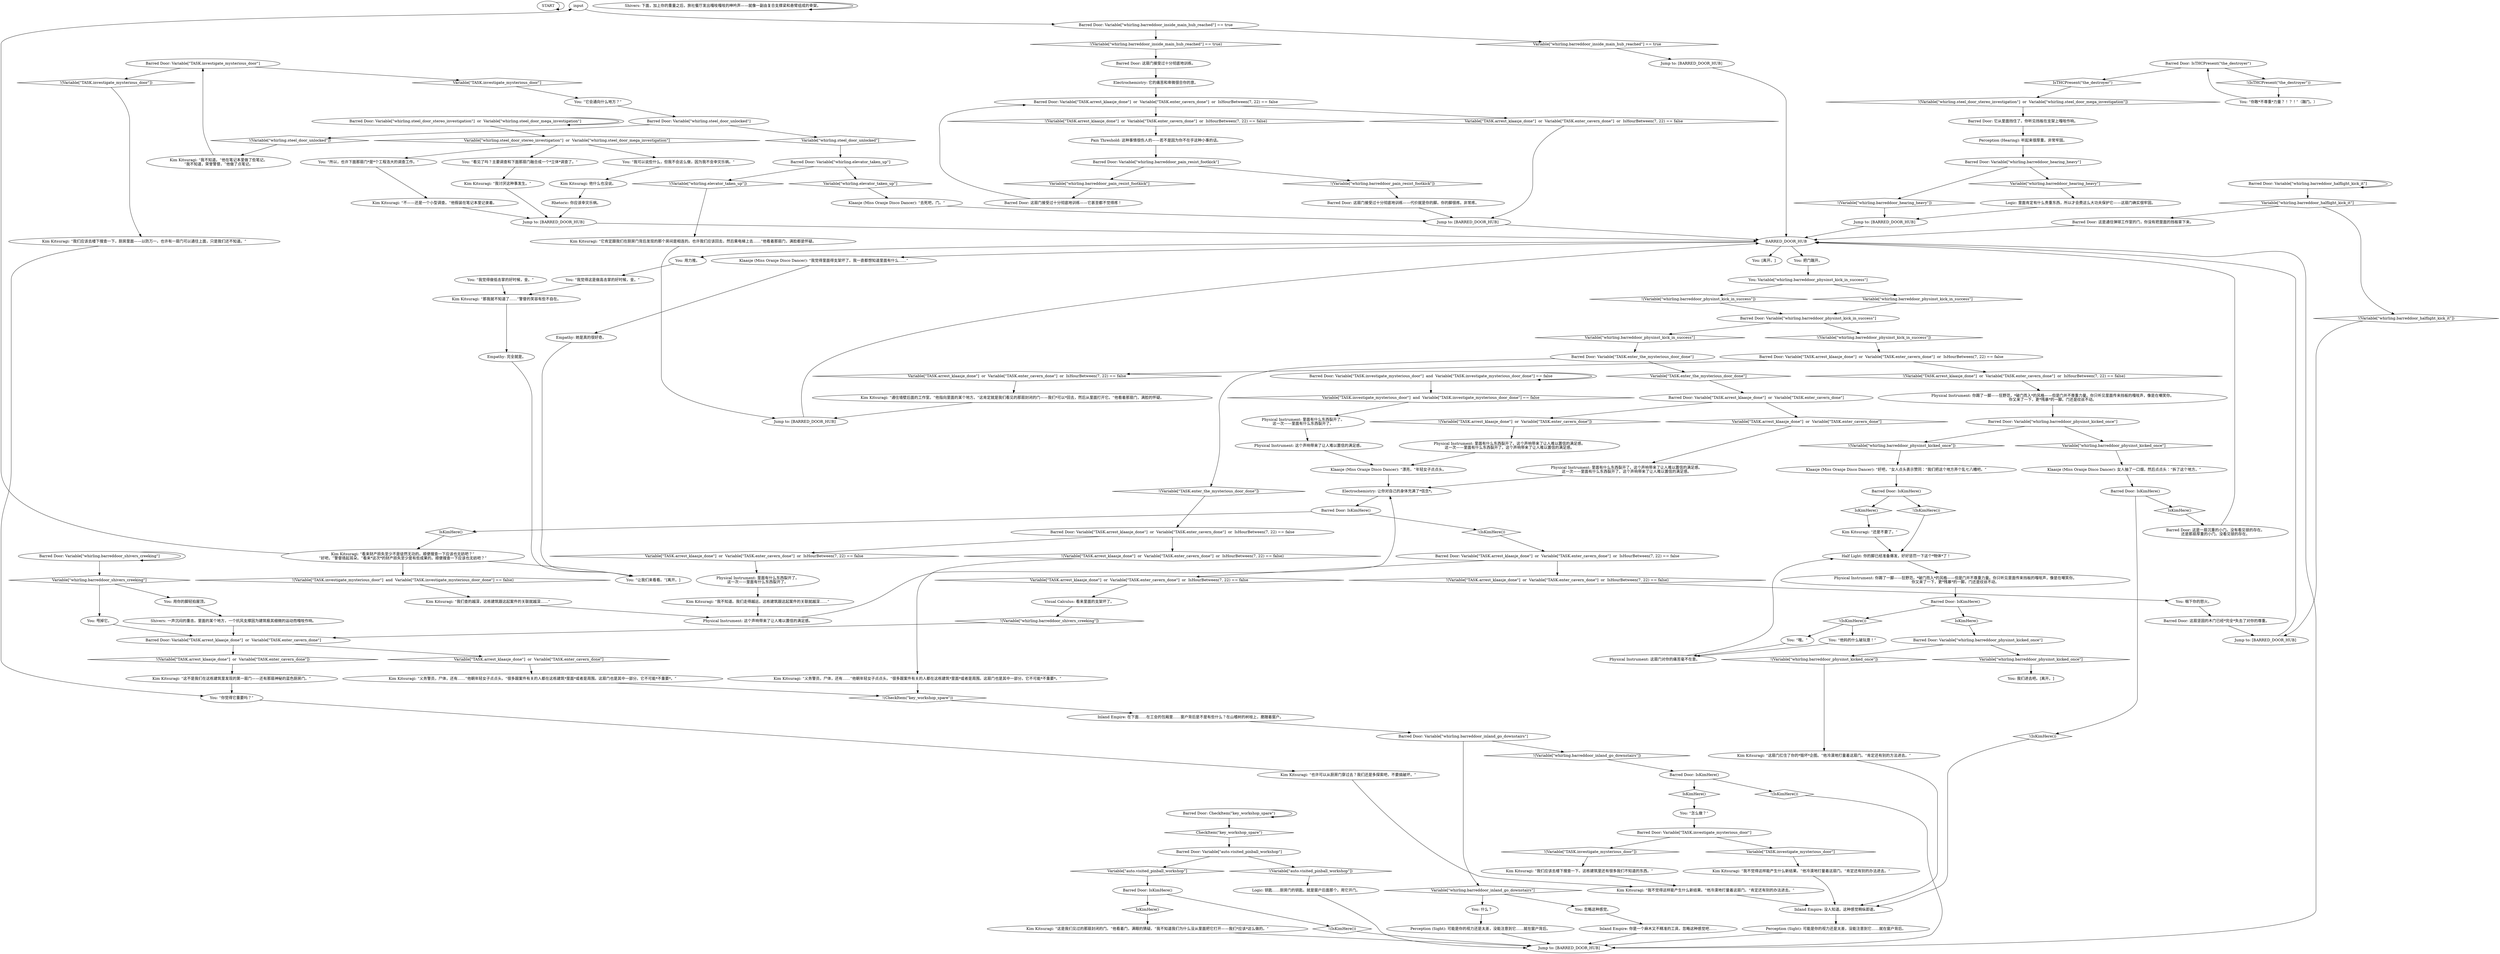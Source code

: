# WHIRLING F3 / BARRED DOOR
# This is the door on the roof. 
#Phys Inst white get in
# ==================================================
digraph G {
	  0 [label="START"];
	  1 [label="input"];
	  2 [label="You: “我觉得这是做高击掌的好时候，金。”"];
	  3 [label="Barred Door: 它从里面挡住了。你听见挡板在支架上嘎吱作响。"];
	  4 [label="Jump to: [BARRED_DOOR_HUB]"];
	  5 [label="Barred Door: 这是通往弹球工作室的门，你没有把里面的挡板拿下来。"];
	  6 [label="You: “你敢*不尊重*力量？！？！”（踹门。）"];
	  7 [label="Pain Threshold: 这种事情很伤人的——若不是因为你不在乎这种小事的话。"];
	  8 [label="Klaasje (Miss Oranje Disco Dancer): “去死吧，门。”"];
	  9 [label="Kim Kitsuragi: “通往墙壁后面的工作室。”他指向里面的某个地方。“这肯定就是我们看见的那扇封闭的门——我们*可以*回去，然后从里面打开它。”他看着那扇门，满脸的怀疑。"];
	  10 [label="Physical Instrument: 你踢了一脚——狂野范，*破门而入*的风格——但是门并不尊重力量。你只听见里面传来挡板的嘎吱声，像是在嘲笑你。\n你又来了一下，更*残暴*的一脚。门还是纹丝不动。"];
	  11 [label="Barred Door: Variable[\"whirling.barreddoor_halflight_kick_it\"]"];
	  12 [label="Variable[\"whirling.barreddoor_halflight_kick_it\"]", shape=diamond];
	  13 [label="!(Variable[\"whirling.barreddoor_halflight_kick_it\"])", shape=diamond];
	  14 [label="You: 咽下你的怒火。"];
	  15 [label="Klaasje (Miss Oranje Disco Dancer): “我觉得里面得支架坏了。我一直都想知道里面有什么……”"];
	  16 [label="You: “它会通向什么地方？”"];
	  17 [label="Kim Kitsuragi: “这不是我们在这栋建筑里发现的第一扇门——还有那扇神秘的蓝色厨房门。”"];
	  18 [label="Kim Kitsuragi: “义务警员，尸体，还有……”他朝年轻女子点点头。“很多跟案件有关的人都在这栋建筑*里面*或者是周围。这扇门也是其中一部分。它不可能*不重要*。”"];
	  19 [label="Physical Instrument: 里面有什么东西裂开了。\n这一次——里面有什么东西裂开了。"];
	  20 [label="Kim Kitsuragi: “我不知道。我们走得越远，这栋建筑跟这起案件的关联就越深……”"];
	  21 [label="Physical Instrument: 这个声响带来了让人难以置信的满足感。"];
	  22 [label="Shivers: 下面，加上你的重量之后，旅社餐厅发出嘎吱嘎吱的呻吟声——就像一副由复合支撑梁和悬臂组成的骨架。"];
	  23 [label="Barred Door: Variable[\"whirling.barreddoor_shivers_creeking\"]"];
	  24 [label="Variable[\"whirling.barreddoor_shivers_creeking\"]", shape=diamond];
	  25 [label="!(Variable[\"whirling.barreddoor_shivers_creeking\"])", shape=diamond];
	  26 [label="You: 我们进去吧。[离开。]"];
	  27 [label="Kim Kitsuragi: “我不觉得这样能产生什么新结果。”他冷漠地打量着这扇门。“肯定还有别的办法进去。”"];
	  28 [label="Perception (Sight): 可能是你的视力还是太差，没能注意到它……就在窗户背后。"];
	  29 [label="Inland Empire: 没人知道。这种感觉稍纵即逝。"];
	  30 [label="Barred Door: CheckItem(\"key_workshop_spare\")"];
	  31 [label="CheckItem(\"key_workshop_spare\")", shape=diamond];
	  32 [label="!(CheckItem(\"key_workshop_spare\"))", shape=diamond];
	  33 [label="Barred Door: Variable[\"whirling.steel_door_stereo_investigation\"]  or  Variable[\"whirling.steel_door_mega_investigation\"]"];
	  34 [label="Variable[\"whirling.steel_door_stereo_investigation\"]  or  Variable[\"whirling.steel_door_mega_investigation\"]", shape=diamond];
	  35 [label="!(Variable[\"whirling.steel_door_stereo_investigation\"]  or  Variable[\"whirling.steel_door_mega_investigation\"])", shape=diamond];
	  36 [label="Barred Door: 这扇门接受过十分彻底地训练。"];
	  37 [label="Barred Door: 这是一扇沉重的小门。没有看见锁的存在。\n还是那扇厚重的小门。没看见锁的存在。"];
	  38 [label="Kim Kitsuragi: “我不觉得这样能产生什么新结果。”他冷漠地打量着这扇门。“肯定还有别的办法进去。”"];
	  39 [label="Kim Kitsuragi: “也许可以从厨房门穿过去？我们还是多探索吧，不要搞破坏。”"];
	  40 [label="Barred Door: Variable[\"TASK.investigate_mysterious_door\"]  and  Variable[\"TASK.investigate_mysterious_door_done\"] == false"];
	  41 [label="Variable[\"TASK.investigate_mysterious_door\"]  and  Variable[\"TASK.investigate_mysterious_door_done\"] == false", shape=diamond];
	  42 [label="!(Variable[\"TASK.investigate_mysterious_door\"]  and  Variable[\"TASK.investigate_mysterious_door_done\"] == false)", shape=diamond];
	  43 [label="You: “我觉得做低击掌的好时候，金。”"];
	  44 [label="Klaasje (Miss Oranje Disco Dancer): “好吧，”女人点头表示赞同：“我们把这个地方弄个乱七八糟吧。”"];
	  45 [label="Barred Door: Variable[\"TASK.arrest_klaasje_done\"]  or  Variable[\"TASK.enter_cavern_done\"]  or  IsHourBetween(7, 22) == false"];
	  46 [label="Variable[\"TASK.arrest_klaasje_done\"]  or  Variable[\"TASK.enter_cavern_done\"]  or  IsHourBetween(7, 22) == false", shape=diamond];
	  47 [label="!(Variable[\"TASK.arrest_klaasje_done\"]  or  Variable[\"TASK.enter_cavern_done\"]  or  IsHourBetween(7, 22) == false)", shape=diamond];
	  48 [label="Kim Kitsuragi: “这扇门扛住了你的*毁坏*企图。”他冷漠地打量着这扇门。“肯定还有别的方法进去。”"];
	  49 [label="Barred Door: Variable[\"TASK.arrest_klaasje_done\"]  or  Variable[\"TASK.enter_cavern_done\"]  or  IsHourBetween(7, 22) == false"];
	  50 [label="Variable[\"TASK.arrest_klaasje_done\"]  or  Variable[\"TASK.enter_cavern_done\"]  or  IsHourBetween(7, 22) == false", shape=diamond];
	  51 [label="!(Variable[\"TASK.arrest_klaasje_done\"]  or  Variable[\"TASK.enter_cavern_done\"]  or  IsHourBetween(7, 22) == false)", shape=diamond];
	  52 [label="Kim Kitsuragi: “不——还是一个小型调查。”他假装在笔记本里记录着。"];
	  53 [label="Empathy: 完全就是。"];
	  54 [label="Logic: 里面肯定有什么贵重东西，所以才会费这么大功夫保护它——这扇门确实很牢固。"];
	  55 [label="You: 用力推。"];
	  56 [label="Barred Door: Variable[\"TASK.arrest_klaasje_done\"]  or  Variable[\"TASK.enter_cavern_done\"]"];
	  57 [label="Variable[\"TASK.arrest_klaasje_done\"]  or  Variable[\"TASK.enter_cavern_done\"]", shape=diamond];
	  58 [label="!(Variable[\"TASK.arrest_klaasje_done\"]  or  Variable[\"TASK.enter_cavern_done\"])", shape=diamond];
	  59 [label="Half Light: 你的脚已经准备爆发，好好惩罚一下这个*物体*了！"];
	  60 [label="Barred Door: Variable[\"whirling.barreddoor_pain_resist_footkick\"]"];
	  61 [label="Variable[\"whirling.barreddoor_pain_resist_footkick\"]", shape=diamond];
	  62 [label="!(Variable[\"whirling.barreddoor_pain_resist_footkick\"])", shape=diamond];
	  63 [label="You: “让我们来看看。”[离开。]"];
	  64 [label="Barred Door: Variable[\"whirling.barreddoor_hearing_heavy\"]"];
	  65 [label="Variable[\"whirling.barreddoor_hearing_heavy\"]", shape=diamond];
	  66 [label="!(Variable[\"whirling.barreddoor_hearing_heavy\"])", shape=diamond];
	  67 [label="You: 用你的脚轻拍屋顶。"];
	  68 [label="Barred Door: Variable[\"whirling.barreddoor_physinst_kicked_once\"]"];
	  69 [label="Variable[\"whirling.barreddoor_physinst_kicked_once\"]", shape=diamond];
	  70 [label="!(Variable[\"whirling.barreddoor_physinst_kicked_once\"])", shape=diamond];
	  71 [label="Klaasje (Miss Oranje Disco Dancer): 女人抽了一口烟，然后点点头：“拆了这个地方。”"];
	  72 [label="You: 什么？"];
	  73 [label="Inland Empire: 你是一个麻木又不精准的工具，忽略这种感觉吧……"];
	  74 [label="Kim Kitsuragi: “这是我们见过的那扇封闭的门。”他看着门，满眼的猜疑。“我不知道我们为什么没从里面把它打开——我们*应该*这么做的。”"];
	  75 [label="Kim Kitsuragi: “我讨厌这种事发生。”"];
	  76 [label="Kim Kitsuragi: “我们应该去楼下搜查一下，厨房里面——以防万一。也许有一扇门可以通往上面，只是我们还不知道。”"];
	  77 [label="Physical Instrument: 里面有什么东西裂开了。这个声响带来了让人难以置信的满足感。\n这一次——里面有什么东西裂开了。这个声响带来了让人难以置信的满足感。"];
	  78 [label="Kim Kitsuragi: “那我就不知道了……”警督的笑容有些不自在。"];
	  79 [label="BARRED_DOOR_HUB"];
	  80 [label="You: [离开。]"];
	  81 [label="Shivers: 一声沉闷的重击。里面的某个地方，一个抗风支撑因为建筑极其细微的运动而嘎吱作响。"];
	  82 [label="Barred Door: IsKimHere()"];
	  83 [label="IsKimHere()", shape=diamond];
	  84 [label="!(IsKimHere())", shape=diamond];
	  85 [label="Perception (Sight): 可能是你的视力还是太差，没能注意到它……就在窗户背后。"];
	  86 [label="Barred Door: IsKimHere()"];
	  87 [label="IsKimHere()", shape=diamond];
	  88 [label="!(IsKimHere())", shape=diamond];
	  89 [label="Barred Door: 这扇坚固的木门已经*完全*失去了对你的尊重。"];
	  90 [label="Perception (Hearing): 听起来很厚重。非常牢固。"];
	  91 [label="Barred Door: Variable[\"whirling.steel_door_unlocked\"]"];
	  92 [label="Variable[\"whirling.steel_door_unlocked\"]", shape=diamond];
	  93 [label="!(Variable[\"whirling.steel_door_unlocked\"])", shape=diamond];
	  94 [label="Kim Kitsuragi: “我不知道。”他在笔记本里做了些笔记。\n“我不知道，荣誉警督。”他做了点笔记。"];
	  95 [label="Kim Kitsuragi: “还是不要了。”"];
	  96 [label="Barred Door: 这扇门接受过十分彻底地训练——代价就是你的脚。你的脚很疼。非常疼。"];
	  97 [label="Barred Door: Variable[\"TASK.investigate_mysterious_door\"]"];
	  98 [label="Variable[\"TASK.investigate_mysterious_door\"]", shape=diamond];
	  99 [label="!(Variable[\"TASK.investigate_mysterious_door\"])", shape=diamond];
	  100 [label="Barred Door: Variable[\"whirling.barreddoor_inland_go_downstairs\"]"];
	  101 [label="Variable[\"whirling.barreddoor_inland_go_downstairs\"]", shape=diamond];
	  102 [label="!(Variable[\"whirling.barreddoor_inland_go_downstairs\"])", shape=diamond];
	  103 [label="Barred Door: Variable[\"whirling.barreddoor_physinst_kicked_once\"]"];
	  104 [label="Variable[\"whirling.barreddoor_physinst_kicked_once\"]", shape=diamond];
	  105 [label="!(Variable[\"whirling.barreddoor_physinst_kicked_once\"])", shape=diamond];
	  106 [label="You: “你觉得它重要吗？”"];
	  107 [label="Jump to: [BARRED_DOOR_HUB]"];
	  108 [label="Barred Door: IsKimHere()"];
	  109 [label="IsKimHere()", shape=diamond];
	  110 [label="!(IsKimHere())", shape=diamond];
	  111 [label="Inland Empire: 在下面……在工会的包厢里……窗户背后是不是有些什么？在山楂树的树枝上，磨蹭着窗户。"];
	  112 [label="Barred Door: IsTHCPresent(\"the_destroyer\")"];
	  113 [label="IsTHCPresent(\"the_destroyer\")", shape=diamond];
	  114 [label="!(IsTHCPresent(\"the_destroyer\"))", shape=diamond];
	  115 [label="Physical Instrument: 这个声响带来了让人难以置信的满足感。"];
	  116 [label="Barred Door: IsKimHere()"];
	  117 [label="IsKimHere()", shape=diamond];
	  118 [label="!(IsKimHere())", shape=diamond];
	  119 [label="Electrochemistry: 它的痛苦和卑微很合你的意。"];
	  120 [label="Empathy: 她是真的很好奇。"];
	  121 [label="Klaasje (Miss Oranje Disco Dancer): “漂亮，”年轻女子点点头。"];
	  122 [label="Jump to: [BARRED_DOOR_HUB]"];
	  123 [label="Barred Door: Variable[\"auto.visited_pinball_workshop\"]"];
	  124 [label="Variable[\"auto.visited_pinball_workshop\"]", shape=diamond];
	  125 [label="!(Variable[\"auto.visited_pinball_workshop\"])", shape=diamond];
	  126 [label="Physical Instrument: 里面有什么东西裂开了。这个声响带来了让人难以置信的满足感。\n这一次——里面有什么东西裂开了。这个声响带来了让人难以置信的满足感。"];
	  127 [label="Barred Door: Variable[\"TASK.arrest_klaasje_done\"]  or  Variable[\"TASK.enter_cavern_done\"]"];
	  128 [label="Variable[\"TASK.arrest_klaasje_done\"]  or  Variable[\"TASK.enter_cavern_done\"]", shape=diamond];
	  129 [label="!(Variable[\"TASK.arrest_klaasje_done\"]  or  Variable[\"TASK.enter_cavern_done\"])", shape=diamond];
	  130 [label="Kim Kitsuragi: “义务警员，尸体，还有……”他朝年轻女子点点头。“很多跟案件有关的人都在这栋建筑*里面*或者是周围。这扇门也是其中一部分。它不可能*不重要*。”"];
	  131 [label="Kim Kitsuragi: “看来财产损失至少不是徒然无功的。顺便搜查一下应该也无妨吧？”\n“好吧，”警督捂起耳朵。“看来*这次*的财产损失至少是有些成果的。顺便搜查一下应该也无妨吧？”"];
	  132 [label="You: 把门踹开。"];
	  133 [label="You: Variable[\"whirling.barreddoor_physinst_kick_in_success\"]"];
	  134 [label="Variable[\"whirling.barreddoor_physinst_kick_in_success\"]", shape=diamond];
	  135 [label="!(Variable[\"whirling.barreddoor_physinst_kick_in_success\"])", shape=diamond];
	  136 [label="Jump to: [BARRED_DOOR_HUB]"];
	  137 [label="You: “看见了吗？主要调查和下面那扇门融合成一个*立体*调查了。”"];
	  138 [label="You: “我可以说些什么，但我不会这么做，因为我不会幸灾乐祸。”"];
	  139 [label="Jump to: [BARRED_DOOR_HUB]"];
	  140 [label="Jump to: [BARRED_DOOR_HUB]"];
	  141 [label="Electrochemistry: 让你对自己的身体充满了*信念*。"];
	  142 [label="You: 甩掉它。"];
	  143 [label="You: 忽略这种感觉。"];
	  144 [label="Barred Door: Variable[\"TASK.investigate_mysterious_door\"]"];
	  145 [label="Variable[\"TASK.investigate_mysterious_door\"]", shape=diamond];
	  146 [label="!(Variable[\"TASK.investigate_mysterious_door\"])", shape=diamond];
	  147 [label="Kim Kitsuragi: “我们应该去楼下搜查一下。这栋建筑里还有很多我们不知道的东西。”"];
	  148 [label="Physical Instrument: 里面有什么东西裂开了。\n这一次——里面有什么东西裂开了。"];
	  149 [label="You: “哦。”"];
	  150 [label="Kim Kitsuragi: 他什么也没说。"];
	  151 [label="Barred Door: IsKimHere()"];
	  152 [label="IsKimHere()", shape=diamond];
	  153 [label="!(IsKimHere())", shape=diamond];
	  154 [label="Kim Kitsuragi: “我们查的越深，这栋建筑跟这起案件的关联就越深……”"];
	  155 [label="Kim Kitsuragi: “它肯定跟我们在厨房门背后发现的那个房间是相连的。也许我们应该回去，然后乘电梯上去……”他看着那扇门，满脸都是怀疑。"];
	  156 [label="Jump to: [BARRED_DOOR_HUB]"];
	  157 [label="You: “怎么做？”"];
	  158 [label="Barred Door: Variable[\"whirling.barreddoor_inside_main_hub_reached\"] == true"];
	  159 [label="Variable[\"whirling.barreddoor_inside_main_hub_reached\"] == true", shape=diamond];
	  160 [label="!(Variable[\"whirling.barreddoor_inside_main_hub_reached\"] == true)", shape=diamond];
	  161 [label="Barred Door: Variable[\"TASK.arrest_klaasje_done\"]  or  Variable[\"TASK.enter_cavern_done\"]  or  IsHourBetween(7, 22) == false"];
	  162 [label="Variable[\"TASK.arrest_klaasje_done\"]  or  Variable[\"TASK.enter_cavern_done\"]  or  IsHourBetween(7, 22) == false", shape=diamond];
	  163 [label="!(Variable[\"TASK.arrest_klaasje_done\"]  or  Variable[\"TASK.enter_cavern_done\"]  or  IsHourBetween(7, 22) == false)", shape=diamond];
	  164 [label="Physical Instrument: 这扇门对你的痛苦毫不在意。"];
	  165 [label="You: “所以，也许下面那扇门*是*个工程浩大的调查工作。”"];
	  166 [label="Rhetoric: 你应该幸灾乐祸。"];
	  167 [label="Barred Door: Variable[\"TASK.enter_the_mysterious_door_done\"]"];
	  168 [label="Variable[\"TASK.enter_the_mysterious_door_done\"]", shape=diamond];
	  169 [label="!(Variable[\"TASK.enter_the_mysterious_door_done\"])", shape=diamond];
	  170 [label="Barred Door: Variable[\"whirling.elevator_taken_up\"]"];
	  171 [label="Variable[\"whirling.elevator_taken_up\"]", shape=diamond];
	  172 [label="!(Variable[\"whirling.elevator_taken_up\"])", shape=diamond];
	  173 [label="Physical Instrument: 你踢了一脚——狂野范，*破门而入*的风格——但是门并不尊重力量。你只听见里面传来挡板的嘎吱声，像是在嘲笑你。\n你又来了一下，更*残暴*的一脚。门还是纹丝不动。"];
	  174 [label="Barred Door: Variable[\"TASK.arrest_klaasje_done\"]  or  Variable[\"TASK.enter_cavern_done\"]  or  IsHourBetween(7, 22) == false"];
	  175 [label="Variable[\"TASK.arrest_klaasje_done\"]  or  Variable[\"TASK.enter_cavern_done\"]  or  IsHourBetween(7, 22) == false", shape=diamond];
	  176 [label="!(Variable[\"TASK.arrest_klaasje_done\"]  or  Variable[\"TASK.enter_cavern_done\"]  or  IsHourBetween(7, 22) == false)", shape=diamond];
	  177 [label="Barred Door: 这扇门接受过十分彻底地训练——它甚至都不觉得疼！"];
	  178 [label="Barred Door: IsKimHere()"];
	  179 [label="IsKimHere()", shape=diamond];
	  180 [label="!(IsKimHere())", shape=diamond];
	  181 [label="Barred Door: Variable[\"whirling.barreddoor_physinst_kick_in_success\"]"];
	  182 [label="Variable[\"whirling.barreddoor_physinst_kick_in_success\"]", shape=diamond];
	  183 [label="!(Variable[\"whirling.barreddoor_physinst_kick_in_success\"])", shape=diamond];
	  184 [label="Visual Calculus: 看来里面的支架坏了。"];
	  185 [label="You: “他妈的什么破玩意！”"];
	  186 [label="Logic: 钥匙……厨房门的钥匙。就是窗户后面那个。用它开门。"];
	  0 -> 0
	  1 -> 158
	  2 -> 78
	  3 -> 90
	  4 -> 79
	  5 -> 79
	  6 -> 112
	  7 -> 60
	  8 -> 140
	  9 -> 107
	  10 -> 86
	  11 -> 11
	  11 -> 12
	  12 -> 13
	  12 -> 5
	  13 -> 122
	  14 -> 89
	  15 -> 120
	  16 -> 91
	  17 -> 106
	  18 -> 32
	  19 -> 115
	  20 -> 21
	  21 -> 141
	  22 -> 22
	  23 -> 24
	  23 -> 23
	  24 -> 67
	  24 -> 142
	  25 -> 56
	  27 -> 29
	  28 -> 156
	  29 -> 85
	  30 -> 30
	  30 -> 31
	  31 -> 123
	  32 -> 111
	  33 -> 33
	  33 -> 34
	  34 -> 137
	  34 -> 138
	  34 -> 165
	  35 -> 3
	  36 -> 119
	  37 -> 79
	  38 -> 29
	  39 -> 27
	  40 -> 40
	  40 -> 41
	  41 -> 19
	  42 -> 154
	  43 -> 78
	  44 -> 82
	  45 -> 46
	  45 -> 47
	  46 -> 9
	  47 -> 173
	  48 -> 29
	  49 -> 50
	  49 -> 51
	  50 -> 140
	  51 -> 7
	  52 -> 139
	  53 -> 63
	  54 -> 136
	  55 -> 2
	  56 -> 57
	  56 -> 58
	  57 -> 130
	  58 -> 17
	  59 -> 10
	  60 -> 61
	  60 -> 62
	  61 -> 177
	  62 -> 96
	  64 -> 65
	  64 -> 66
	  65 -> 54
	  66 -> 136
	  67 -> 81
	  68 -> 69
	  68 -> 70
	  69 -> 71
	  70 -> 44
	  71 -> 108
	  72 -> 28
	  73 -> 156
	  74 -> 156
	  75 -> 139
	  76 -> 106
	  77 -> 141
	  78 -> 53
	  79 -> 80
	  79 -> 132
	  79 -> 15
	  79 -> 55
	  81 -> 56
	  82 -> 83
	  82 -> 84
	  83 -> 95
	  84 -> 59
	  85 -> 156
	  86 -> 88
	  86 -> 87
	  87 -> 103
	  88 -> 185
	  88 -> 149
	  89 -> 122
	  90 -> 64
	  91 -> 92
	  91 -> 93
	  92 -> 170
	  93 -> 94
	  94 -> 97
	  95 -> 59
	  96 -> 140
	  97 -> 98
	  97 -> 99
	  98 -> 16
	  99 -> 76
	  100 -> 101
	  100 -> 102
	  101 -> 72
	  101 -> 143
	  102 -> 178
	  103 -> 104
	  103 -> 105
	  104 -> 26
	  105 -> 48
	  106 -> 39
	  107 -> 79
	  108 -> 109
	  108 -> 110
	  109 -> 37
	  110 -> 29
	  111 -> 100
	  112 -> 113
	  112 -> 114
	  113 -> 35
	  114 -> 6
	  115 -> 121
	  116 -> 117
	  116 -> 118
	  117 -> 74
	  118 -> 156
	  119 -> 49
	  120 -> 63
	  121 -> 141
	  122 -> 79
	  123 -> 124
	  123 -> 125
	  124 -> 116
	  125 -> 186
	  126 -> 121
	  127 -> 128
	  127 -> 129
	  128 -> 77
	  129 -> 126
	  130 -> 32
	  131 -> 1
	  131 -> 42
	  131 -> 63
	  132 -> 133
	  133 -> 134
	  133 -> 135
	  134 -> 181
	  135 -> 181
	  136 -> 79
	  137 -> 75
	  138 -> 150
	  139 -> 79
	  140 -> 79
	  141 -> 151
	  142 -> 56
	  143 -> 73
	  144 -> 145
	  144 -> 146
	  145 -> 38
	  146 -> 147
	  147 -> 27
	  148 -> 20
	  149 -> 164
	  150 -> 166
	  151 -> 152
	  151 -> 153
	  152 -> 131
	  153 -> 161
	  154 -> 21
	  155 -> 107
	  156 -> 79
	  157 -> 144
	  158 -> 160
	  158 -> 159
	  159 -> 4
	  160 -> 36
	  161 -> 162
	  161 -> 163
	  162 -> 184
	  163 -> 14
	  164 -> 59
	  165 -> 52
	  166 -> 139
	  167 -> 168
	  167 -> 169
	  168 -> 127
	  169 -> 174
	  170 -> 171
	  170 -> 172
	  171 -> 8
	  172 -> 155
	  173 -> 68
	  174 -> 176
	  174 -> 175
	  175 -> 148
	  176 -> 18
	  177 -> 49
	  178 -> 179
	  178 -> 180
	  179 -> 157
	  180 -> 156
	  181 -> 182
	  181 -> 183
	  182 -> 167
	  183 -> 45
	  184 -> 25
	  185 -> 164
	  186 -> 156
}

